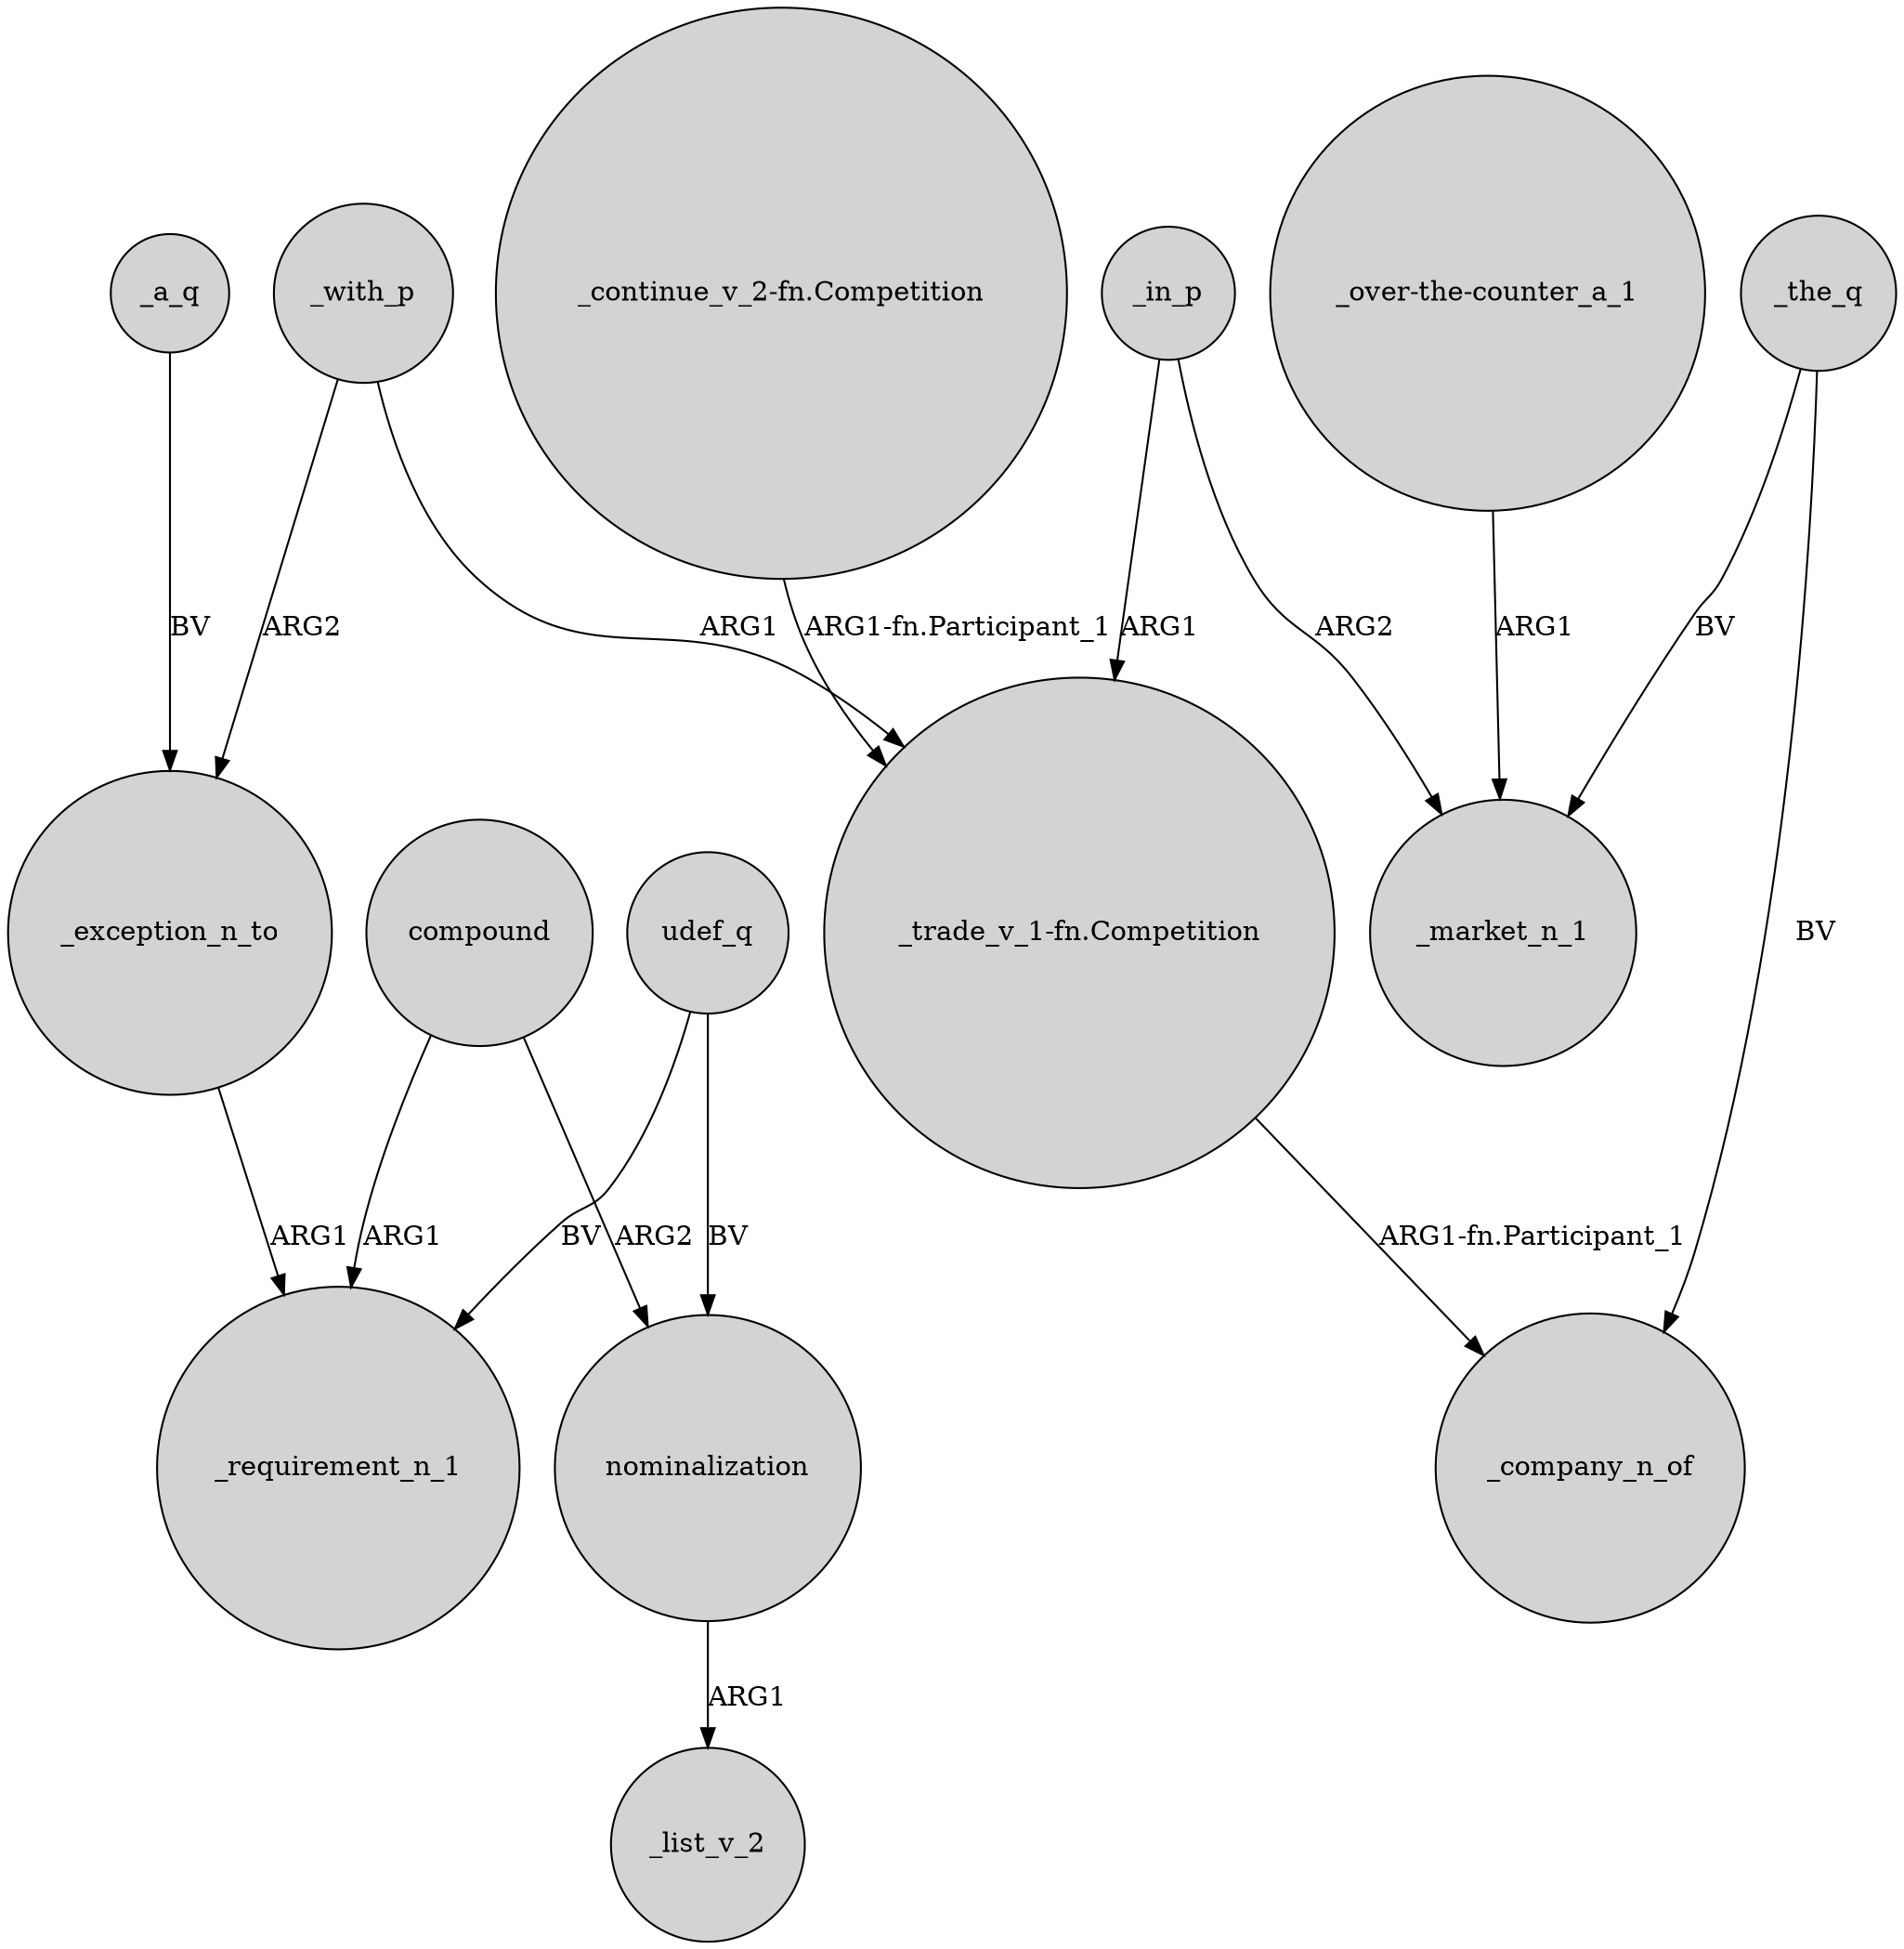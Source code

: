 digraph {
	node [shape=circle style=filled]
	udef_q -> _requirement_n_1 [label=BV]
	nominalization -> _list_v_2 [label=ARG1]
	"_trade_v_1-fn.Competition" -> _company_n_of [label="ARG1-fn.Participant_1"]
	_with_p -> _exception_n_to [label=ARG2]
	_with_p -> "_trade_v_1-fn.Competition" [label=ARG1]
	"_over-the-counter_a_1" -> _market_n_1 [label=ARG1]
	_the_q -> _market_n_1 [label=BV]
	_a_q -> _exception_n_to [label=BV]
	_in_p -> "_trade_v_1-fn.Competition" [label=ARG1]
	compound -> nominalization [label=ARG2]
	_the_q -> _company_n_of [label=BV]
	compound -> _requirement_n_1 [label=ARG1]
	"_continue_v_2-fn.Competition" -> "_trade_v_1-fn.Competition" [label="ARG1-fn.Participant_1"]
	_exception_n_to -> _requirement_n_1 [label=ARG1]
	udef_q -> nominalization [label=BV]
	_in_p -> _market_n_1 [label=ARG2]
}
